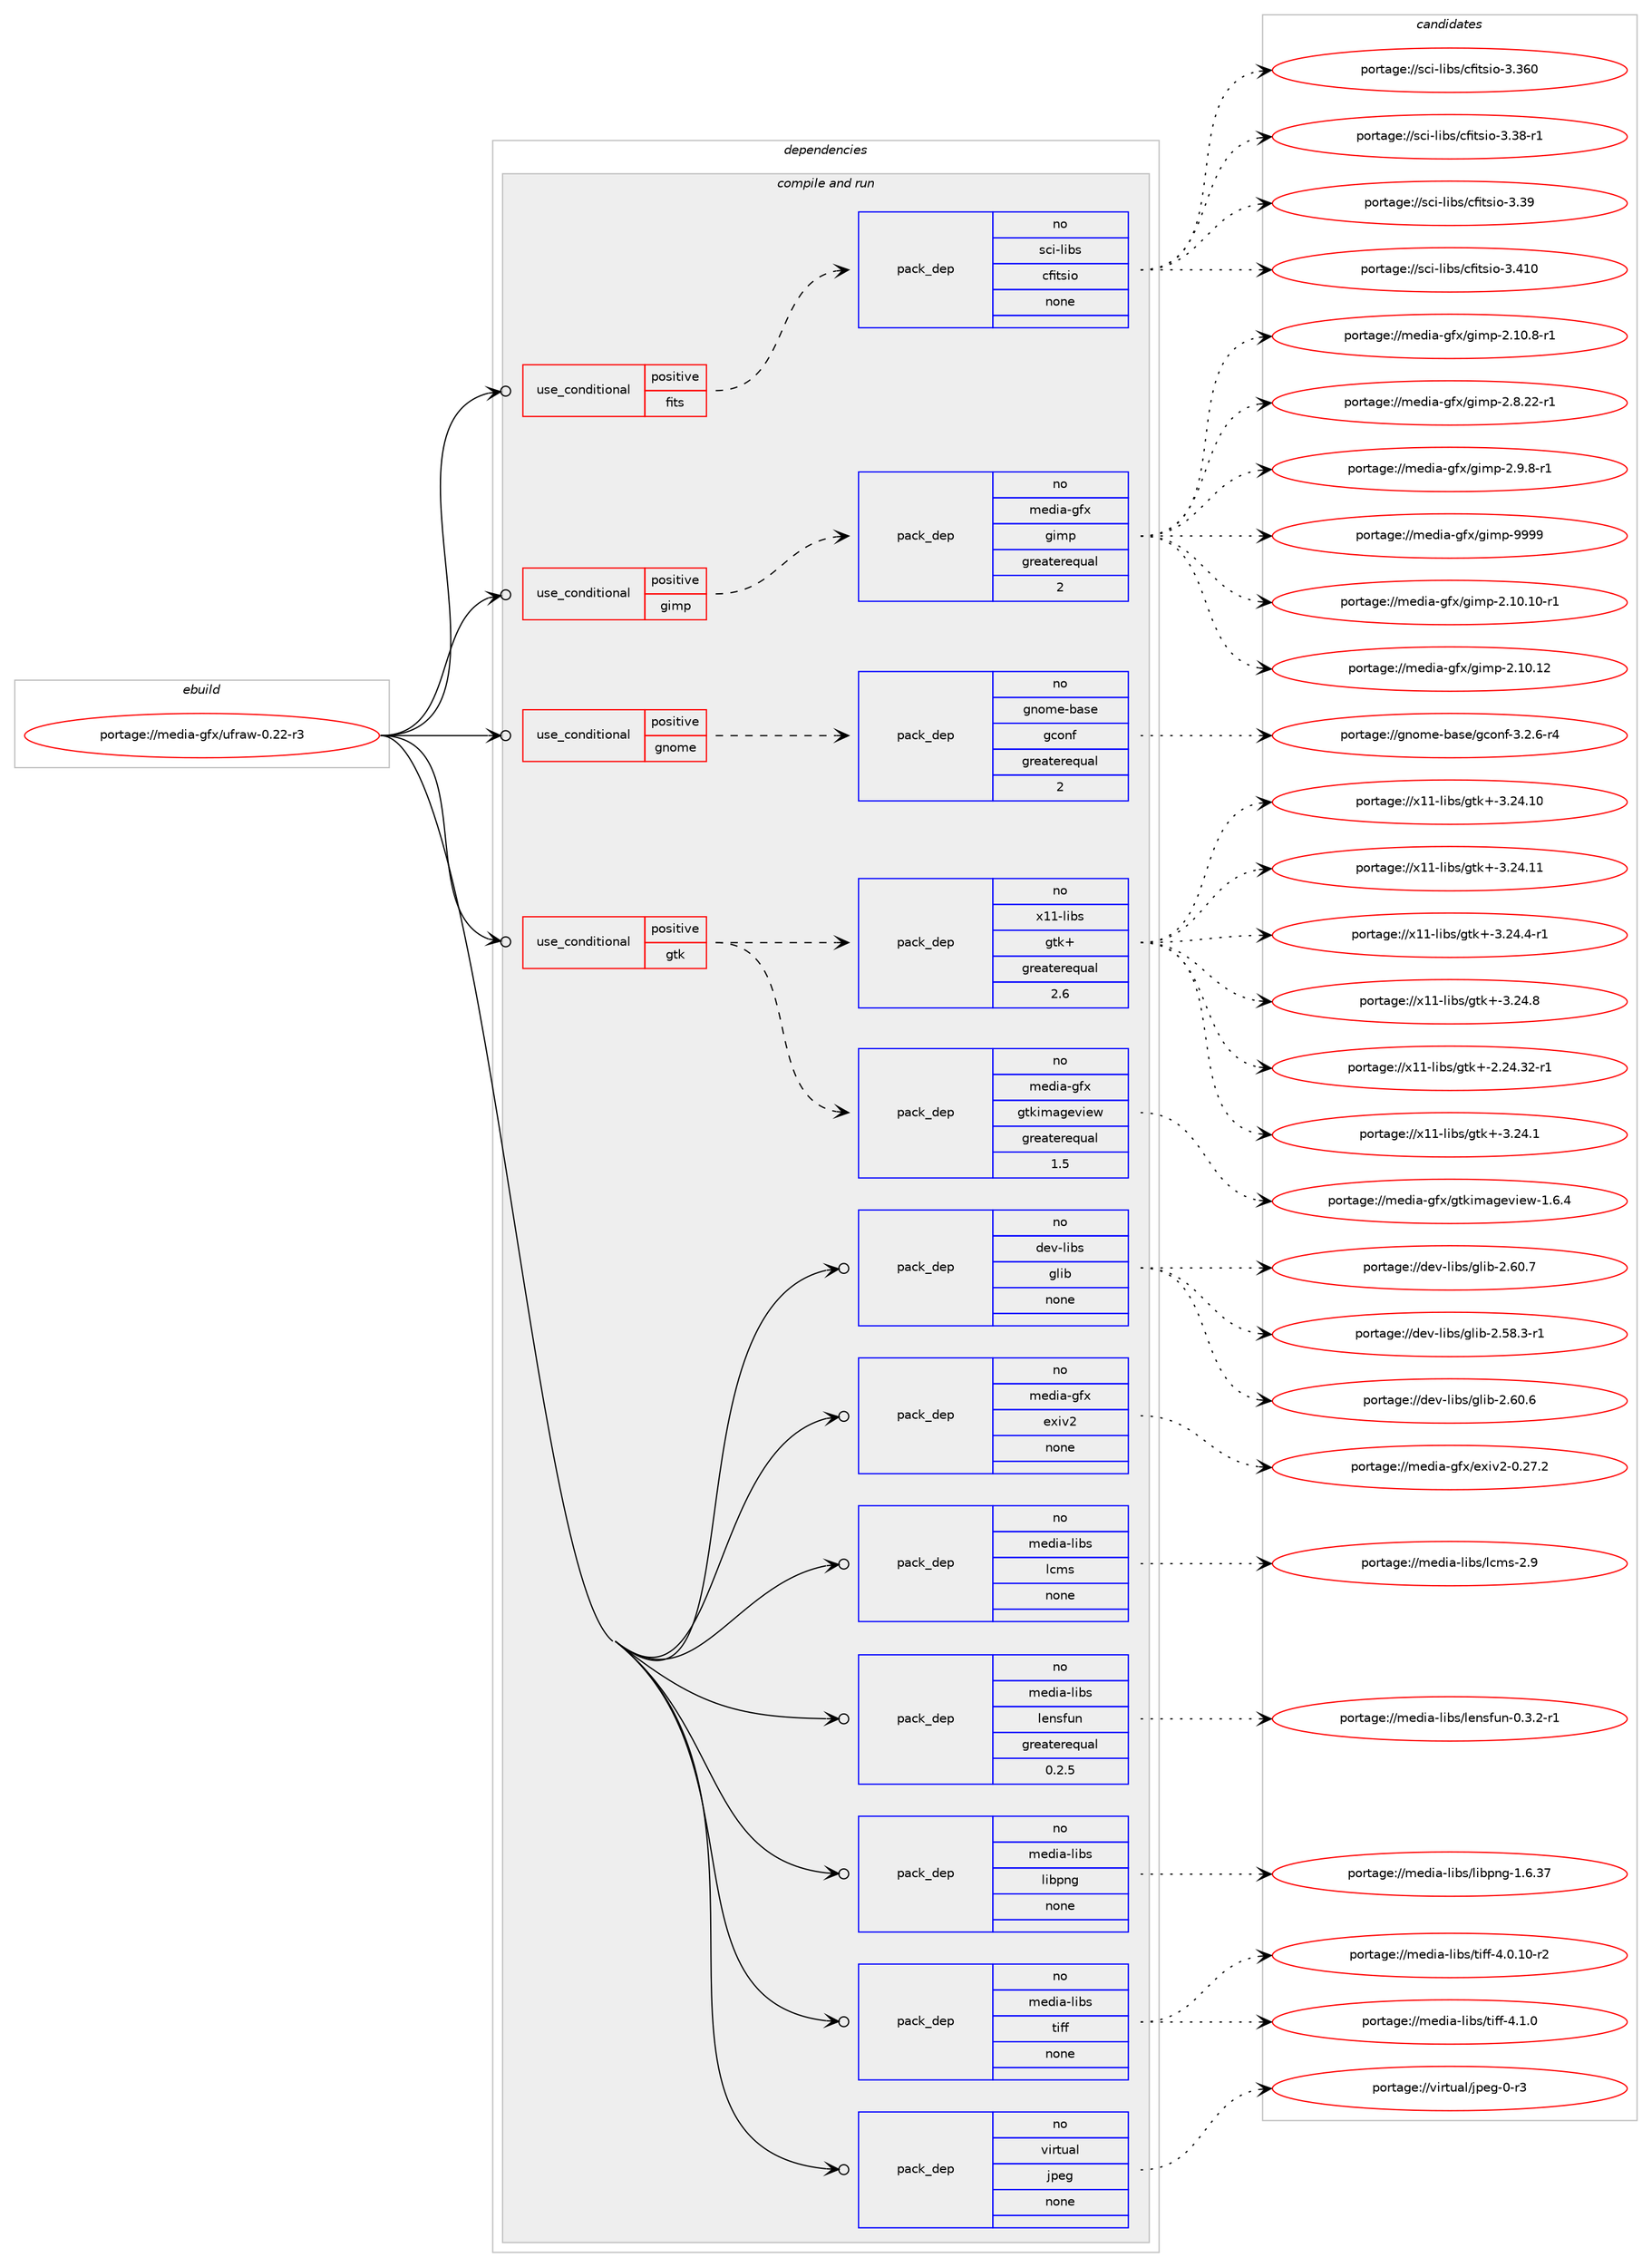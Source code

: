 digraph prolog {

# *************
# Graph options
# *************

newrank=true;
concentrate=true;
compound=true;
graph [rankdir=LR,fontname=Helvetica,fontsize=10,ranksep=1.5];#, ranksep=2.5, nodesep=0.2];
edge  [arrowhead=vee];
node  [fontname=Helvetica,fontsize=10];

# **********
# The ebuild
# **********

subgraph cluster_leftcol {
color=gray;
rank=same;
label=<<i>ebuild</i>>;
id [label="portage://media-gfx/ufraw-0.22-r3", color=red, width=4, href="../media-gfx/ufraw-0.22-r3.svg"];
}

# ****************
# The dependencies
# ****************

subgraph cluster_midcol {
color=gray;
label=<<i>dependencies</i>>;
subgraph cluster_compile {
fillcolor="#eeeeee";
style=filled;
label=<<i>compile</i>>;
}
subgraph cluster_compileandrun {
fillcolor="#eeeeee";
style=filled;
label=<<i>compile and run</i>>;
subgraph cond79018 {
dependency316734 [label=<<TABLE BORDER="0" CELLBORDER="1" CELLSPACING="0" CELLPADDING="4"><TR><TD ROWSPAN="3" CELLPADDING="10">use_conditional</TD></TR><TR><TD>positive</TD></TR><TR><TD>fits</TD></TR></TABLE>>, shape=none, color=red];
subgraph pack232617 {
dependency316735 [label=<<TABLE BORDER="0" CELLBORDER="1" CELLSPACING="0" CELLPADDING="4" WIDTH="220"><TR><TD ROWSPAN="6" CELLPADDING="30">pack_dep</TD></TR><TR><TD WIDTH="110">no</TD></TR><TR><TD>sci-libs</TD></TR><TR><TD>cfitsio</TD></TR><TR><TD>none</TD></TR><TR><TD></TD></TR></TABLE>>, shape=none, color=blue];
}
dependency316734:e -> dependency316735:w [weight=20,style="dashed",arrowhead="vee"];
}
id:e -> dependency316734:w [weight=20,style="solid",arrowhead="odotvee"];
subgraph cond79019 {
dependency316736 [label=<<TABLE BORDER="0" CELLBORDER="1" CELLSPACING="0" CELLPADDING="4"><TR><TD ROWSPAN="3" CELLPADDING="10">use_conditional</TD></TR><TR><TD>positive</TD></TR><TR><TD>gimp</TD></TR></TABLE>>, shape=none, color=red];
subgraph pack232618 {
dependency316737 [label=<<TABLE BORDER="0" CELLBORDER="1" CELLSPACING="0" CELLPADDING="4" WIDTH="220"><TR><TD ROWSPAN="6" CELLPADDING="30">pack_dep</TD></TR><TR><TD WIDTH="110">no</TD></TR><TR><TD>media-gfx</TD></TR><TR><TD>gimp</TD></TR><TR><TD>greaterequal</TD></TR><TR><TD>2</TD></TR></TABLE>>, shape=none, color=blue];
}
dependency316736:e -> dependency316737:w [weight=20,style="dashed",arrowhead="vee"];
}
id:e -> dependency316736:w [weight=20,style="solid",arrowhead="odotvee"];
subgraph cond79020 {
dependency316738 [label=<<TABLE BORDER="0" CELLBORDER="1" CELLSPACING="0" CELLPADDING="4"><TR><TD ROWSPAN="3" CELLPADDING="10">use_conditional</TD></TR><TR><TD>positive</TD></TR><TR><TD>gnome</TD></TR></TABLE>>, shape=none, color=red];
subgraph pack232619 {
dependency316739 [label=<<TABLE BORDER="0" CELLBORDER="1" CELLSPACING="0" CELLPADDING="4" WIDTH="220"><TR><TD ROWSPAN="6" CELLPADDING="30">pack_dep</TD></TR><TR><TD WIDTH="110">no</TD></TR><TR><TD>gnome-base</TD></TR><TR><TD>gconf</TD></TR><TR><TD>greaterequal</TD></TR><TR><TD>2</TD></TR></TABLE>>, shape=none, color=blue];
}
dependency316738:e -> dependency316739:w [weight=20,style="dashed",arrowhead="vee"];
}
id:e -> dependency316738:w [weight=20,style="solid",arrowhead="odotvee"];
subgraph cond79021 {
dependency316740 [label=<<TABLE BORDER="0" CELLBORDER="1" CELLSPACING="0" CELLPADDING="4"><TR><TD ROWSPAN="3" CELLPADDING="10">use_conditional</TD></TR><TR><TD>positive</TD></TR><TR><TD>gtk</TD></TR></TABLE>>, shape=none, color=red];
subgraph pack232620 {
dependency316741 [label=<<TABLE BORDER="0" CELLBORDER="1" CELLSPACING="0" CELLPADDING="4" WIDTH="220"><TR><TD ROWSPAN="6" CELLPADDING="30">pack_dep</TD></TR><TR><TD WIDTH="110">no</TD></TR><TR><TD>media-gfx</TD></TR><TR><TD>gtkimageview</TD></TR><TR><TD>greaterequal</TD></TR><TR><TD>1.5</TD></TR></TABLE>>, shape=none, color=blue];
}
dependency316740:e -> dependency316741:w [weight=20,style="dashed",arrowhead="vee"];
subgraph pack232621 {
dependency316742 [label=<<TABLE BORDER="0" CELLBORDER="1" CELLSPACING="0" CELLPADDING="4" WIDTH="220"><TR><TD ROWSPAN="6" CELLPADDING="30">pack_dep</TD></TR><TR><TD WIDTH="110">no</TD></TR><TR><TD>x11-libs</TD></TR><TR><TD>gtk+</TD></TR><TR><TD>greaterequal</TD></TR><TR><TD>2.6</TD></TR></TABLE>>, shape=none, color=blue];
}
dependency316740:e -> dependency316742:w [weight=20,style="dashed",arrowhead="vee"];
}
id:e -> dependency316740:w [weight=20,style="solid",arrowhead="odotvee"];
subgraph pack232622 {
dependency316743 [label=<<TABLE BORDER="0" CELLBORDER="1" CELLSPACING="0" CELLPADDING="4" WIDTH="220"><TR><TD ROWSPAN="6" CELLPADDING="30">pack_dep</TD></TR><TR><TD WIDTH="110">no</TD></TR><TR><TD>dev-libs</TD></TR><TR><TD>glib</TD></TR><TR><TD>none</TD></TR><TR><TD></TD></TR></TABLE>>, shape=none, color=blue];
}
id:e -> dependency316743:w [weight=20,style="solid",arrowhead="odotvee"];
subgraph pack232623 {
dependency316744 [label=<<TABLE BORDER="0" CELLBORDER="1" CELLSPACING="0" CELLPADDING="4" WIDTH="220"><TR><TD ROWSPAN="6" CELLPADDING="30">pack_dep</TD></TR><TR><TD WIDTH="110">no</TD></TR><TR><TD>media-gfx</TD></TR><TR><TD>exiv2</TD></TR><TR><TD>none</TD></TR><TR><TD></TD></TR></TABLE>>, shape=none, color=blue];
}
id:e -> dependency316744:w [weight=20,style="solid",arrowhead="odotvee"];
subgraph pack232624 {
dependency316745 [label=<<TABLE BORDER="0" CELLBORDER="1" CELLSPACING="0" CELLPADDING="4" WIDTH="220"><TR><TD ROWSPAN="6" CELLPADDING="30">pack_dep</TD></TR><TR><TD WIDTH="110">no</TD></TR><TR><TD>media-libs</TD></TR><TR><TD>lcms</TD></TR><TR><TD>none</TD></TR><TR><TD></TD></TR></TABLE>>, shape=none, color=blue];
}
id:e -> dependency316745:w [weight=20,style="solid",arrowhead="odotvee"];
subgraph pack232625 {
dependency316746 [label=<<TABLE BORDER="0" CELLBORDER="1" CELLSPACING="0" CELLPADDING="4" WIDTH="220"><TR><TD ROWSPAN="6" CELLPADDING="30">pack_dep</TD></TR><TR><TD WIDTH="110">no</TD></TR><TR><TD>media-libs</TD></TR><TR><TD>lensfun</TD></TR><TR><TD>greaterequal</TD></TR><TR><TD>0.2.5</TD></TR></TABLE>>, shape=none, color=blue];
}
id:e -> dependency316746:w [weight=20,style="solid",arrowhead="odotvee"];
subgraph pack232626 {
dependency316747 [label=<<TABLE BORDER="0" CELLBORDER="1" CELLSPACING="0" CELLPADDING="4" WIDTH="220"><TR><TD ROWSPAN="6" CELLPADDING="30">pack_dep</TD></TR><TR><TD WIDTH="110">no</TD></TR><TR><TD>media-libs</TD></TR><TR><TD>libpng</TD></TR><TR><TD>none</TD></TR><TR><TD></TD></TR></TABLE>>, shape=none, color=blue];
}
id:e -> dependency316747:w [weight=20,style="solid",arrowhead="odotvee"];
subgraph pack232627 {
dependency316748 [label=<<TABLE BORDER="0" CELLBORDER="1" CELLSPACING="0" CELLPADDING="4" WIDTH="220"><TR><TD ROWSPAN="6" CELLPADDING="30">pack_dep</TD></TR><TR><TD WIDTH="110">no</TD></TR><TR><TD>media-libs</TD></TR><TR><TD>tiff</TD></TR><TR><TD>none</TD></TR><TR><TD></TD></TR></TABLE>>, shape=none, color=blue];
}
id:e -> dependency316748:w [weight=20,style="solid",arrowhead="odotvee"];
subgraph pack232628 {
dependency316749 [label=<<TABLE BORDER="0" CELLBORDER="1" CELLSPACING="0" CELLPADDING="4" WIDTH="220"><TR><TD ROWSPAN="6" CELLPADDING="30">pack_dep</TD></TR><TR><TD WIDTH="110">no</TD></TR><TR><TD>virtual</TD></TR><TR><TD>jpeg</TD></TR><TR><TD>none</TD></TR><TR><TD></TD></TR></TABLE>>, shape=none, color=blue];
}
id:e -> dependency316749:w [weight=20,style="solid",arrowhead="odotvee"];
}
subgraph cluster_run {
fillcolor="#eeeeee";
style=filled;
label=<<i>run</i>>;
}
}

# **************
# The candidates
# **************

subgraph cluster_choices {
rank=same;
color=gray;
label=<<i>candidates</i>>;

subgraph choice232617 {
color=black;
nodesep=1;
choiceportage1159910545108105981154799102105116115105111455146515448 [label="portage://sci-libs/cfitsio-3.360", color=red, width=4,href="../sci-libs/cfitsio-3.360.svg"];
choiceportage115991054510810598115479910210511611510511145514651564511449 [label="portage://sci-libs/cfitsio-3.38-r1", color=red, width=4,href="../sci-libs/cfitsio-3.38-r1.svg"];
choiceportage11599105451081059811547991021051161151051114551465157 [label="portage://sci-libs/cfitsio-3.39", color=red, width=4,href="../sci-libs/cfitsio-3.39.svg"];
choiceportage1159910545108105981154799102105116115105111455146524948 [label="portage://sci-libs/cfitsio-3.410", color=red, width=4,href="../sci-libs/cfitsio-3.410.svg"];
dependency316735:e -> choiceportage1159910545108105981154799102105116115105111455146515448:w [style=dotted,weight="100"];
dependency316735:e -> choiceportage115991054510810598115479910210511611510511145514651564511449:w [style=dotted,weight="100"];
dependency316735:e -> choiceportage11599105451081059811547991021051161151051114551465157:w [style=dotted,weight="100"];
dependency316735:e -> choiceportage1159910545108105981154799102105116115105111455146524948:w [style=dotted,weight="100"];
}
subgraph choice232618 {
color=black;
nodesep=1;
choiceportage10910110010597451031021204710310510911245504649484649484511449 [label="portage://media-gfx/gimp-2.10.10-r1", color=red, width=4,href="../media-gfx/gimp-2.10.10-r1.svg"];
choiceportage1091011001059745103102120471031051091124550464948464950 [label="portage://media-gfx/gimp-2.10.12", color=red, width=4,href="../media-gfx/gimp-2.10.12.svg"];
choiceportage109101100105974510310212047103105109112455046494846564511449 [label="portage://media-gfx/gimp-2.10.8-r1", color=red, width=4,href="../media-gfx/gimp-2.10.8-r1.svg"];
choiceportage109101100105974510310212047103105109112455046564650504511449 [label="portage://media-gfx/gimp-2.8.22-r1", color=red, width=4,href="../media-gfx/gimp-2.8.22-r1.svg"];
choiceportage1091011001059745103102120471031051091124550465746564511449 [label="portage://media-gfx/gimp-2.9.8-r1", color=red, width=4,href="../media-gfx/gimp-2.9.8-r1.svg"];
choiceportage1091011001059745103102120471031051091124557575757 [label="portage://media-gfx/gimp-9999", color=red, width=4,href="../media-gfx/gimp-9999.svg"];
dependency316737:e -> choiceportage10910110010597451031021204710310510911245504649484649484511449:w [style=dotted,weight="100"];
dependency316737:e -> choiceportage1091011001059745103102120471031051091124550464948464950:w [style=dotted,weight="100"];
dependency316737:e -> choiceportage109101100105974510310212047103105109112455046494846564511449:w [style=dotted,weight="100"];
dependency316737:e -> choiceportage109101100105974510310212047103105109112455046564650504511449:w [style=dotted,weight="100"];
dependency316737:e -> choiceportage1091011001059745103102120471031051091124550465746564511449:w [style=dotted,weight="100"];
dependency316737:e -> choiceportage1091011001059745103102120471031051091124557575757:w [style=dotted,weight="100"];
}
subgraph choice232619 {
color=black;
nodesep=1;
choiceportage10311011110910145989711510147103991111101024551465046544511452 [label="portage://gnome-base/gconf-3.2.6-r4", color=red, width=4,href="../gnome-base/gconf-3.2.6-r4.svg"];
dependency316739:e -> choiceportage10311011110910145989711510147103991111101024551465046544511452:w [style=dotted,weight="100"];
}
subgraph choice232620 {
color=black;
nodesep=1;
choiceportage10910110010597451031021204710311610710510997103101118105101119454946544652 [label="portage://media-gfx/gtkimageview-1.6.4", color=red, width=4,href="../media-gfx/gtkimageview-1.6.4.svg"];
dependency316741:e -> choiceportage10910110010597451031021204710311610710510997103101118105101119454946544652:w [style=dotted,weight="100"];
}
subgraph choice232621 {
color=black;
nodesep=1;
choiceportage12049494510810598115471031161074345504650524651504511449 [label="portage://x11-libs/gtk+-2.24.32-r1", color=red, width=4,href="../x11-libs/gtk+-2.24.32-r1.svg"];
choiceportage12049494510810598115471031161074345514650524649 [label="portage://x11-libs/gtk+-3.24.1", color=red, width=4,href="../x11-libs/gtk+-3.24.1.svg"];
choiceportage1204949451081059811547103116107434551465052464948 [label="portage://x11-libs/gtk+-3.24.10", color=red, width=4,href="../x11-libs/gtk+-3.24.10.svg"];
choiceportage1204949451081059811547103116107434551465052464949 [label="portage://x11-libs/gtk+-3.24.11", color=red, width=4,href="../x11-libs/gtk+-3.24.11.svg"];
choiceportage120494945108105981154710311610743455146505246524511449 [label="portage://x11-libs/gtk+-3.24.4-r1", color=red, width=4,href="../x11-libs/gtk+-3.24.4-r1.svg"];
choiceportage12049494510810598115471031161074345514650524656 [label="portage://x11-libs/gtk+-3.24.8", color=red, width=4,href="../x11-libs/gtk+-3.24.8.svg"];
dependency316742:e -> choiceportage12049494510810598115471031161074345504650524651504511449:w [style=dotted,weight="100"];
dependency316742:e -> choiceportage12049494510810598115471031161074345514650524649:w [style=dotted,weight="100"];
dependency316742:e -> choiceportage1204949451081059811547103116107434551465052464948:w [style=dotted,weight="100"];
dependency316742:e -> choiceportage1204949451081059811547103116107434551465052464949:w [style=dotted,weight="100"];
dependency316742:e -> choiceportage120494945108105981154710311610743455146505246524511449:w [style=dotted,weight="100"];
dependency316742:e -> choiceportage12049494510810598115471031161074345514650524656:w [style=dotted,weight="100"];
}
subgraph choice232622 {
color=black;
nodesep=1;
choiceportage10010111845108105981154710310810598455046535646514511449 [label="portage://dev-libs/glib-2.58.3-r1", color=red, width=4,href="../dev-libs/glib-2.58.3-r1.svg"];
choiceportage1001011184510810598115471031081059845504654484654 [label="portage://dev-libs/glib-2.60.6", color=red, width=4,href="../dev-libs/glib-2.60.6.svg"];
choiceportage1001011184510810598115471031081059845504654484655 [label="portage://dev-libs/glib-2.60.7", color=red, width=4,href="../dev-libs/glib-2.60.7.svg"];
dependency316743:e -> choiceportage10010111845108105981154710310810598455046535646514511449:w [style=dotted,weight="100"];
dependency316743:e -> choiceportage1001011184510810598115471031081059845504654484654:w [style=dotted,weight="100"];
dependency316743:e -> choiceportage1001011184510810598115471031081059845504654484655:w [style=dotted,weight="100"];
}
subgraph choice232623 {
color=black;
nodesep=1;
choiceportage1091011001059745103102120471011201051185045484650554650 [label="portage://media-gfx/exiv2-0.27.2", color=red, width=4,href="../media-gfx/exiv2-0.27.2.svg"];
dependency316744:e -> choiceportage1091011001059745103102120471011201051185045484650554650:w [style=dotted,weight="100"];
}
subgraph choice232624 {
color=black;
nodesep=1;
choiceportage109101100105974510810598115471089910911545504657 [label="portage://media-libs/lcms-2.9", color=red, width=4,href="../media-libs/lcms-2.9.svg"];
dependency316745:e -> choiceportage109101100105974510810598115471089910911545504657:w [style=dotted,weight="100"];
}
subgraph choice232625 {
color=black;
nodesep=1;
choiceportage109101100105974510810598115471081011101151021171104548465146504511449 [label="portage://media-libs/lensfun-0.3.2-r1", color=red, width=4,href="../media-libs/lensfun-0.3.2-r1.svg"];
dependency316746:e -> choiceportage109101100105974510810598115471081011101151021171104548465146504511449:w [style=dotted,weight="100"];
}
subgraph choice232626 {
color=black;
nodesep=1;
choiceportage109101100105974510810598115471081059811211010345494654465155 [label="portage://media-libs/libpng-1.6.37", color=red, width=4,href="../media-libs/libpng-1.6.37.svg"];
dependency316747:e -> choiceportage109101100105974510810598115471081059811211010345494654465155:w [style=dotted,weight="100"];
}
subgraph choice232627 {
color=black;
nodesep=1;
choiceportage10910110010597451081059811547116105102102455246484649484511450 [label="portage://media-libs/tiff-4.0.10-r2", color=red, width=4,href="../media-libs/tiff-4.0.10-r2.svg"];
choiceportage10910110010597451081059811547116105102102455246494648 [label="portage://media-libs/tiff-4.1.0", color=red, width=4,href="../media-libs/tiff-4.1.0.svg"];
dependency316748:e -> choiceportage10910110010597451081059811547116105102102455246484649484511450:w [style=dotted,weight="100"];
dependency316748:e -> choiceportage10910110010597451081059811547116105102102455246494648:w [style=dotted,weight="100"];
}
subgraph choice232628 {
color=black;
nodesep=1;
choiceportage118105114116117971084710611210110345484511451 [label="portage://virtual/jpeg-0-r3", color=red, width=4,href="../virtual/jpeg-0-r3.svg"];
dependency316749:e -> choiceportage118105114116117971084710611210110345484511451:w [style=dotted,weight="100"];
}
}

}
